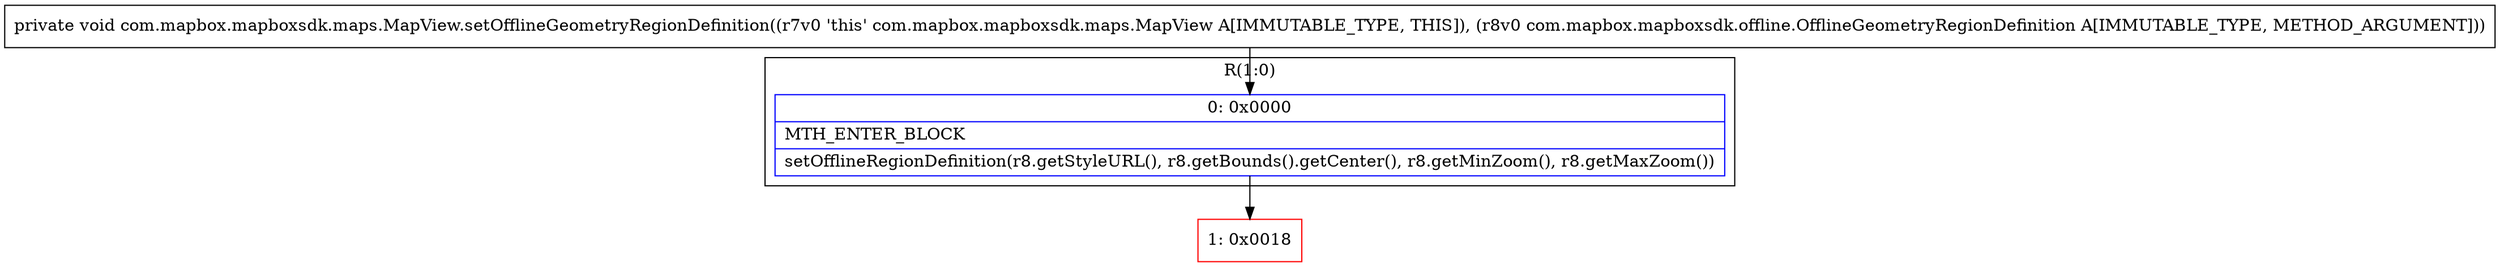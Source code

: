 digraph "CFG forcom.mapbox.mapboxsdk.maps.MapView.setOfflineGeometryRegionDefinition(Lcom\/mapbox\/mapboxsdk\/offline\/OfflineGeometryRegionDefinition;)V" {
subgraph cluster_Region_1759197952 {
label = "R(1:0)";
node [shape=record,color=blue];
Node_0 [shape=record,label="{0\:\ 0x0000|MTH_ENTER_BLOCK\l|setOfflineRegionDefinition(r8.getStyleURL(), r8.getBounds().getCenter(), r8.getMinZoom(), r8.getMaxZoom())\l}"];
}
Node_1 [shape=record,color=red,label="{1\:\ 0x0018}"];
MethodNode[shape=record,label="{private void com.mapbox.mapboxsdk.maps.MapView.setOfflineGeometryRegionDefinition((r7v0 'this' com.mapbox.mapboxsdk.maps.MapView A[IMMUTABLE_TYPE, THIS]), (r8v0 com.mapbox.mapboxsdk.offline.OfflineGeometryRegionDefinition A[IMMUTABLE_TYPE, METHOD_ARGUMENT])) }"];
MethodNode -> Node_0;
Node_0 -> Node_1;
}

